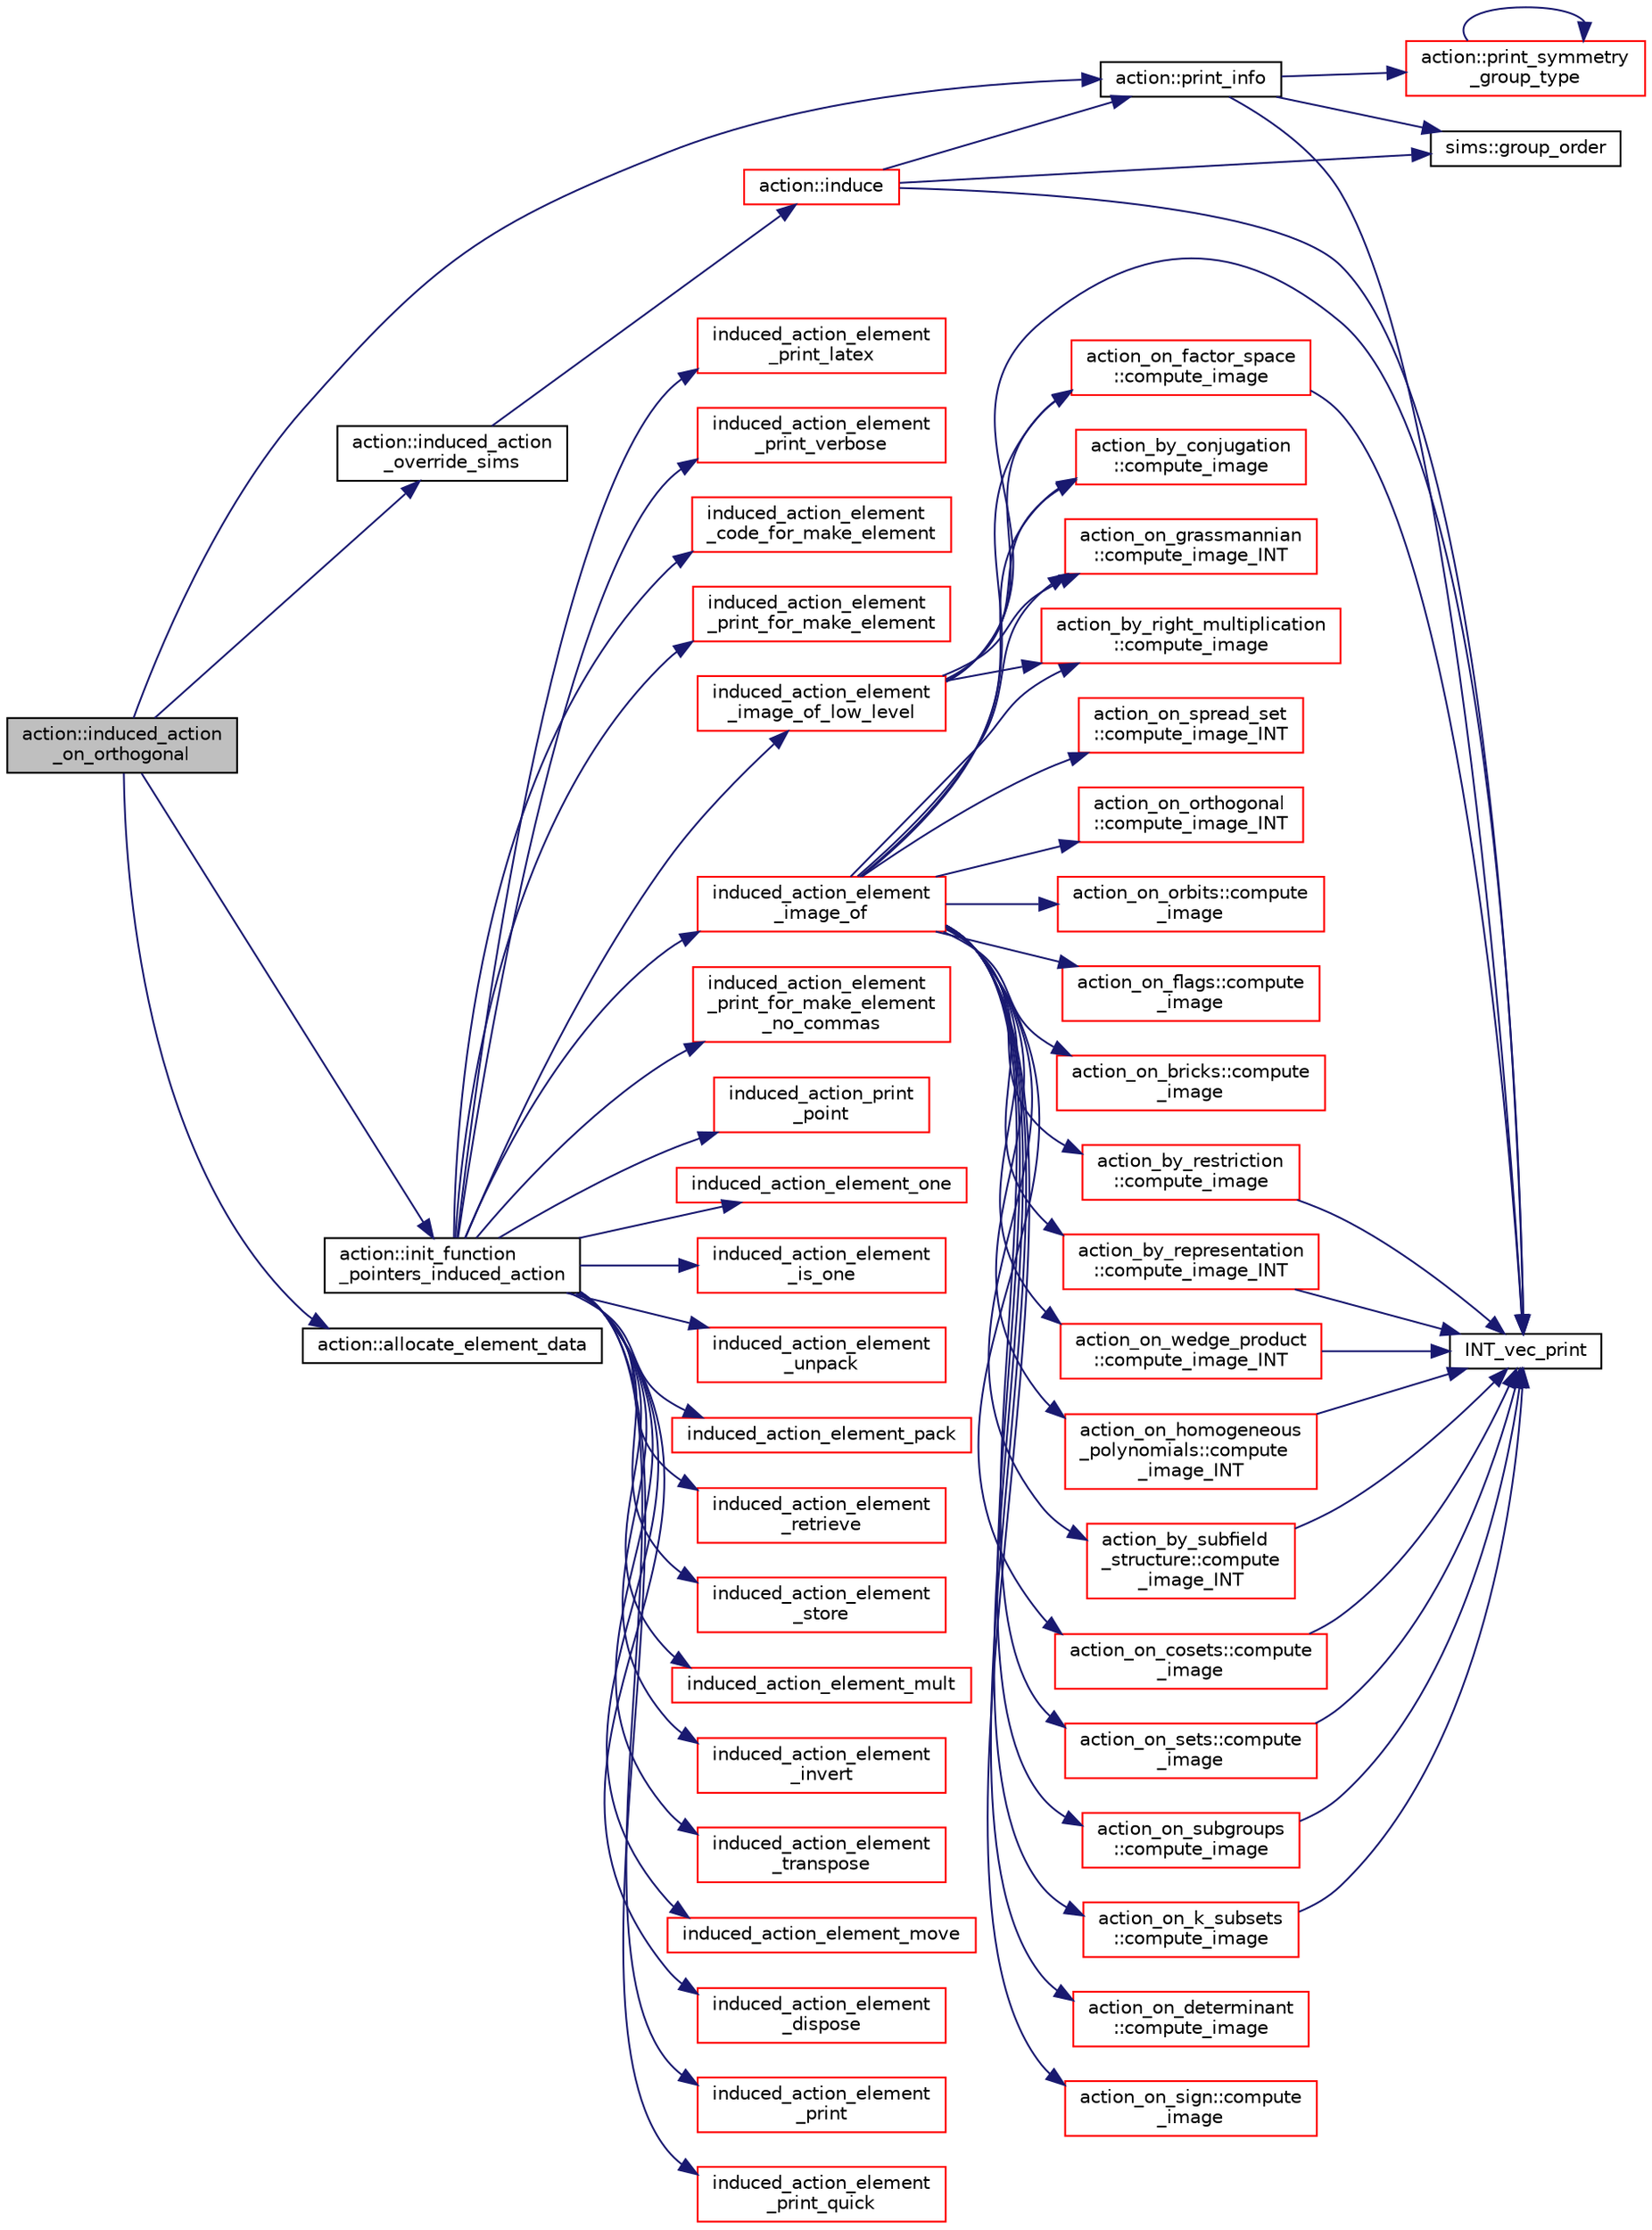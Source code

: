 digraph "action::induced_action_on_orthogonal"
{
  edge [fontname="Helvetica",fontsize="10",labelfontname="Helvetica",labelfontsize="10"];
  node [fontname="Helvetica",fontsize="10",shape=record];
  rankdir="LR";
  Node21591 [label="action::induced_action\l_on_orthogonal",height=0.2,width=0.4,color="black", fillcolor="grey75", style="filled", fontcolor="black"];
  Node21591 -> Node21592 [color="midnightblue",fontsize="10",style="solid",fontname="Helvetica"];
  Node21592 [label="action::init_function\l_pointers_induced_action",height=0.2,width=0.4,color="black", fillcolor="white", style="filled",URL="$d2/d86/classaction.html#a3b9287d084b24f7a3b9532a7589c58de"];
  Node21592 -> Node21593 [color="midnightblue",fontsize="10",style="solid",fontname="Helvetica"];
  Node21593 [label="induced_action_element\l_image_of",height=0.2,width=0.4,color="red", fillcolor="white", style="filled",URL="$dc/dd4/group__actions_8h.html#a821850d6c3988dd122de0489cd36f0f0"];
  Node21593 -> Node21594 [color="midnightblue",fontsize="10",style="solid",fontname="Helvetica"];
  Node21594 [label="action_by_right_multiplication\l::compute_image",height=0.2,width=0.4,color="red", fillcolor="white", style="filled",URL="$d5/daa/classaction__by__right__multiplication.html#a5407ada4c7d5a1775144fbaadbb8be8e"];
  Node21593 -> Node21621 [color="midnightblue",fontsize="10",style="solid",fontname="Helvetica"];
  Node21621 [label="action_by_restriction\l::compute_image",height=0.2,width=0.4,color="red", fillcolor="white", style="filled",URL="$d1/d7e/classaction__by__restriction.html#a2d669c0f0b3905fb5effc983c9fbb0cc"];
  Node21621 -> Node21597 [color="midnightblue",fontsize="10",style="solid",fontname="Helvetica"];
  Node21597 [label="INT_vec_print",height=0.2,width=0.4,color="black", fillcolor="white", style="filled",URL="$df/dbf/sajeeb_8_c.html#a79a5901af0b47dd0d694109543c027fe"];
  Node21593 -> Node21623 [color="midnightblue",fontsize="10",style="solid",fontname="Helvetica"];
  Node21623 [label="action_by_conjugation\l::compute_image",height=0.2,width=0.4,color="red", fillcolor="white", style="filled",URL="$d3/dda/classaction__by__conjugation.html#acd62853354e392089a10381a4f7c5ac6"];
  Node21593 -> Node21624 [color="midnightblue",fontsize="10",style="solid",fontname="Helvetica"];
  Node21624 [label="action_by_representation\l::compute_image_INT",height=0.2,width=0.4,color="red", fillcolor="white", style="filled",URL="$d1/d9d/classaction__by__representation.html#a8c6b43be13f3fa61c51d3c5f2a3411d4"];
  Node21624 -> Node21597 [color="midnightblue",fontsize="10",style="solid",fontname="Helvetica"];
  Node21593 -> Node21637 [color="midnightblue",fontsize="10",style="solid",fontname="Helvetica"];
  Node21637 [label="action_on_determinant\l::compute_image",height=0.2,width=0.4,color="red", fillcolor="white", style="filled",URL="$d4/d32/classaction__on__determinant.html#afc50562cf0aa95e81eb0062749dc3940"];
  Node21593 -> Node21654 [color="midnightblue",fontsize="10",style="solid",fontname="Helvetica"];
  Node21654 [label="action_on_sign::compute\l_image",height=0.2,width=0.4,color="red", fillcolor="white", style="filled",URL="$da/d06/classaction__on__sign.html#a50a03ddd12e5619d59aee3de0fb5930e"];
  Node21593 -> Node21655 [color="midnightblue",fontsize="10",style="solid",fontname="Helvetica"];
  Node21655 [label="action_on_grassmannian\l::compute_image_INT",height=0.2,width=0.4,color="red", fillcolor="white", style="filled",URL="$d9/ddf/classaction__on__grassmannian.html#a5379b51e0c1a96eaa1e087a8228604ca"];
  Node21593 -> Node21670 [color="midnightblue",fontsize="10",style="solid",fontname="Helvetica"];
  Node21670 [label="action_on_spread_set\l::compute_image_INT",height=0.2,width=0.4,color="red", fillcolor="white", style="filled",URL="$d2/d7a/classaction__on__spread__set.html#a424ae719c98b5d99978e60f8f2d65437"];
  Node21593 -> Node21700 [color="midnightblue",fontsize="10",style="solid",fontname="Helvetica"];
  Node21700 [label="action_on_orthogonal\l::compute_image_INT",height=0.2,width=0.4,color="red", fillcolor="white", style="filled",URL="$dc/d87/classaction__on__orthogonal.html#a53cee5a150163f7614151b9cd1fc06f3"];
  Node21593 -> Node21884 [color="midnightblue",fontsize="10",style="solid",fontname="Helvetica"];
  Node21884 [label="action_on_wedge_product\l::compute_image_INT",height=0.2,width=0.4,color="red", fillcolor="white", style="filled",URL="$d0/deb/classaction__on__wedge__product.html#a54b13528f0219a5c1a87386725cc9548"];
  Node21884 -> Node21597 [color="midnightblue",fontsize="10",style="solid",fontname="Helvetica"];
  Node21593 -> Node21888 [color="midnightblue",fontsize="10",style="solid",fontname="Helvetica"];
  Node21888 [label="action_on_homogeneous\l_polynomials::compute\l_image_INT",height=0.2,width=0.4,color="red", fillcolor="white", style="filled",URL="$d5/dd4/classaction__on__homogeneous__polynomials.html#a84c216eed330590e9ede771b560869ac"];
  Node21888 -> Node21597 [color="midnightblue",fontsize="10",style="solid",fontname="Helvetica"];
  Node21593 -> Node21929 [color="midnightblue",fontsize="10",style="solid",fontname="Helvetica"];
  Node21929 [label="action_by_subfield\l_structure::compute\l_image_INT",height=0.2,width=0.4,color="red", fillcolor="white", style="filled",URL="$dd/d67/classaction__by__subfield__structure.html#a63b664e5bd11f8ab01329da6916ee1e9"];
  Node21929 -> Node21597 [color="midnightblue",fontsize="10",style="solid",fontname="Helvetica"];
  Node21593 -> Node21931 [color="midnightblue",fontsize="10",style="solid",fontname="Helvetica"];
  Node21931 [label="action_on_cosets::compute\l_image",height=0.2,width=0.4,color="red", fillcolor="white", style="filled",URL="$d3/d72/classaction__on__cosets.html#a6c64ec61d7a0443041ca04ec17791dbd"];
  Node21931 -> Node21597 [color="midnightblue",fontsize="10",style="solid",fontname="Helvetica"];
  Node21593 -> Node21934 [color="midnightblue",fontsize="10",style="solid",fontname="Helvetica"];
  Node21934 [label="action_on_factor_space\l::compute_image",height=0.2,width=0.4,color="red", fillcolor="white", style="filled",URL="$d5/d25/classaction__on__factor__space.html#a217d66e7c82945006dbe143ad9c681b2"];
  Node21934 -> Node21597 [color="midnightblue",fontsize="10",style="solid",fontname="Helvetica"];
  Node21593 -> Node21940 [color="midnightblue",fontsize="10",style="solid",fontname="Helvetica"];
  Node21940 [label="action_on_sets::compute\l_image",height=0.2,width=0.4,color="red", fillcolor="white", style="filled",URL="$da/d37/classaction__on__sets.html#a4e97b6c049755220ec5a2ef12397da01"];
  Node21940 -> Node21597 [color="midnightblue",fontsize="10",style="solid",fontname="Helvetica"];
  Node21593 -> Node21945 [color="midnightblue",fontsize="10",style="solid",fontname="Helvetica"];
  Node21945 [label="action_on_subgroups\l::compute_image",height=0.2,width=0.4,color="red", fillcolor="white", style="filled",URL="$d6/da4/classaction__on__subgroups.html#a8d225ed63ea7287aecc5171cb2a49092"];
  Node21945 -> Node21597 [color="midnightblue",fontsize="10",style="solid",fontname="Helvetica"];
  Node21593 -> Node21967 [color="midnightblue",fontsize="10",style="solid",fontname="Helvetica"];
  Node21967 [label="action_on_k_subsets\l::compute_image",height=0.2,width=0.4,color="red", fillcolor="white", style="filled",URL="$d3/d04/classaction__on__k__subsets.html#ac29797ac5bdc7845956370d76d4839b7"];
  Node21967 -> Node21597 [color="midnightblue",fontsize="10",style="solid",fontname="Helvetica"];
  Node21593 -> Node21970 [color="midnightblue",fontsize="10",style="solid",fontname="Helvetica"];
  Node21970 [label="action_on_orbits::compute\l_image",height=0.2,width=0.4,color="red", fillcolor="white", style="filled",URL="$da/d89/classaction__on__orbits.html#ae32159cdaf30612c7e47de4593b32342"];
  Node21593 -> Node21972 [color="midnightblue",fontsize="10",style="solid",fontname="Helvetica"];
  Node21972 [label="action_on_flags::compute\l_image",height=0.2,width=0.4,color="red", fillcolor="white", style="filled",URL="$dd/dc4/classaction__on__flags.html#a64570f1e5af9e1767802941da51cd6b5"];
  Node21593 -> Node21979 [color="midnightblue",fontsize="10",style="solid",fontname="Helvetica"];
  Node21979 [label="action_on_bricks::compute\l_image",height=0.2,width=0.4,color="red", fillcolor="white", style="filled",URL="$de/d56/classaction__on__bricks.html#ababbf964af94938e726b7fa44424addb"];
  Node21592 -> Node21999 [color="midnightblue",fontsize="10",style="solid",fontname="Helvetica"];
  Node21999 [label="induced_action_element\l_image_of_low_level",height=0.2,width=0.4,color="red", fillcolor="white", style="filled",URL="$dc/dd4/group__actions_8h.html#aa4bc5f68829829d9a41223c260c658c5"];
  Node21999 -> Node21597 [color="midnightblue",fontsize="10",style="solid",fontname="Helvetica"];
  Node21999 -> Node21594 [color="midnightblue",fontsize="10",style="solid",fontname="Helvetica"];
  Node21999 -> Node21623 [color="midnightblue",fontsize="10",style="solid",fontname="Helvetica"];
  Node21999 -> Node21655 [color="midnightblue",fontsize="10",style="solid",fontname="Helvetica"];
  Node21999 -> Node21934 [color="midnightblue",fontsize="10",style="solid",fontname="Helvetica"];
  Node21592 -> Node22001 [color="midnightblue",fontsize="10",style="solid",fontname="Helvetica"];
  Node22001 [label="induced_action_element_one",height=0.2,width=0.4,color="red", fillcolor="white", style="filled",URL="$dc/dd4/group__actions_8h.html#a11ad8abff8304e30e16403a1975a8aab"];
  Node21592 -> Node22003 [color="midnightblue",fontsize="10",style="solid",fontname="Helvetica"];
  Node22003 [label="induced_action_element\l_is_one",height=0.2,width=0.4,color="red", fillcolor="white", style="filled",URL="$dc/dd4/group__actions_8h.html#aadb6a2b56e25c82dd455de09bb4bda82"];
  Node21592 -> Node22007 [color="midnightblue",fontsize="10",style="solid",fontname="Helvetica"];
  Node22007 [label="induced_action_element\l_unpack",height=0.2,width=0.4,color="red", fillcolor="white", style="filled",URL="$dc/dd4/group__actions_8h.html#a99c6ddc3d11eeccddf87ca23badd1890"];
  Node21592 -> Node22010 [color="midnightblue",fontsize="10",style="solid",fontname="Helvetica"];
  Node22010 [label="induced_action_element_pack",height=0.2,width=0.4,color="red", fillcolor="white", style="filled",URL="$dc/dd4/group__actions_8h.html#aa80cbe650affcff950137367a431715f"];
  Node21592 -> Node22013 [color="midnightblue",fontsize="10",style="solid",fontname="Helvetica"];
  Node22013 [label="induced_action_element\l_retrieve",height=0.2,width=0.4,color="red", fillcolor="white", style="filled",URL="$dc/dd4/group__actions_8h.html#a9e51f4ab67af75d0a12a3eb7f211a5b4"];
  Node21592 -> Node22019 [color="midnightblue",fontsize="10",style="solid",fontname="Helvetica"];
  Node22019 [label="induced_action_element\l_store",height=0.2,width=0.4,color="red", fillcolor="white", style="filled",URL="$dc/dd4/group__actions_8h.html#a23d42fb239ba7e886b1fb9fc96f1a3be"];
  Node21592 -> Node22026 [color="midnightblue",fontsize="10",style="solid",fontname="Helvetica"];
  Node22026 [label="induced_action_element_mult",height=0.2,width=0.4,color="red", fillcolor="white", style="filled",URL="$dc/dd4/group__actions_8h.html#a7b00701d128922145960b4c15307113c"];
  Node21592 -> Node22028 [color="midnightblue",fontsize="10",style="solid",fontname="Helvetica"];
  Node22028 [label="induced_action_element\l_invert",height=0.2,width=0.4,color="red", fillcolor="white", style="filled",URL="$dc/dd4/group__actions_8h.html#a9b7e3c76b30897cb2b62a974e063ce12"];
  Node21592 -> Node22030 [color="midnightblue",fontsize="10",style="solid",fontname="Helvetica"];
  Node22030 [label="induced_action_element\l_transpose",height=0.2,width=0.4,color="red", fillcolor="white", style="filled",URL="$dc/dd4/group__actions_8h.html#ad1379970ade84fe3a44f26f5ec500db4"];
  Node21592 -> Node22033 [color="midnightblue",fontsize="10",style="solid",fontname="Helvetica"];
  Node22033 [label="induced_action_element_move",height=0.2,width=0.4,color="red", fillcolor="white", style="filled",URL="$dc/dd4/group__actions_8h.html#a7b319593ee737d9c1ab5bc6223377541"];
  Node21592 -> Node22035 [color="midnightblue",fontsize="10",style="solid",fontname="Helvetica"];
  Node22035 [label="induced_action_element\l_dispose",height=0.2,width=0.4,color="red", fillcolor="white", style="filled",URL="$dc/dd4/group__actions_8h.html#a5bf4e1daf5b0e799af9e065ab8046f99"];
  Node21592 -> Node22037 [color="midnightblue",fontsize="10",style="solid",fontname="Helvetica"];
  Node22037 [label="induced_action_element\l_print",height=0.2,width=0.4,color="red", fillcolor="white", style="filled",URL="$dc/dd4/group__actions_8h.html#a670952bd230bf34b82f276deab684d23"];
  Node21592 -> Node22041 [color="midnightblue",fontsize="10",style="solid",fontname="Helvetica"];
  Node22041 [label="induced_action_element\l_print_quick",height=0.2,width=0.4,color="red", fillcolor="white", style="filled",URL="$dc/dd4/group__actions_8h.html#a91760d711eca781aa4dbee22a5fc0168"];
  Node21592 -> Node22042 [color="midnightblue",fontsize="10",style="solid",fontname="Helvetica"];
  Node22042 [label="induced_action_element\l_print_latex",height=0.2,width=0.4,color="red", fillcolor="white", style="filled",URL="$dc/dd4/group__actions_8h.html#a962508fbbbac127426c42fe5d0f147ab"];
  Node21592 -> Node22045 [color="midnightblue",fontsize="10",style="solid",fontname="Helvetica"];
  Node22045 [label="induced_action_element\l_print_verbose",height=0.2,width=0.4,color="red", fillcolor="white", style="filled",URL="$dc/dd4/group__actions_8h.html#a647a452eeefdaed4834375175fec37fc"];
  Node21592 -> Node22047 [color="midnightblue",fontsize="10",style="solid",fontname="Helvetica"];
  Node22047 [label="induced_action_element\l_code_for_make_element",height=0.2,width=0.4,color="red", fillcolor="white", style="filled",URL="$dc/dd4/group__actions_8h.html#af1c12dd980d376e72daaf9a383cebfdc"];
  Node21592 -> Node22049 [color="midnightblue",fontsize="10",style="solid",fontname="Helvetica"];
  Node22049 [label="induced_action_element\l_print_for_make_element",height=0.2,width=0.4,color="red", fillcolor="white", style="filled",URL="$dc/dd4/group__actions_8h.html#ad7e7ef951b164a7084837401e3dbc400"];
  Node21592 -> Node22051 [color="midnightblue",fontsize="10",style="solid",fontname="Helvetica"];
  Node22051 [label="induced_action_element\l_print_for_make_element\l_no_commas",height=0.2,width=0.4,color="red", fillcolor="white", style="filled",URL="$dc/dd4/group__actions_8h.html#ae151544128a85b12466172340404b955"];
  Node21592 -> Node22053 [color="midnightblue",fontsize="10",style="solid",fontname="Helvetica"];
  Node22053 [label="induced_action_print\l_point",height=0.2,width=0.4,color="red", fillcolor="white", style="filled",URL="$dc/dd4/group__actions_8h.html#af15373c64f9e8d33dd3c448d98cc2382"];
  Node21591 -> Node22055 [color="midnightblue",fontsize="10",style="solid",fontname="Helvetica"];
  Node22055 [label="action::allocate_element_data",height=0.2,width=0.4,color="black", fillcolor="white", style="filled",URL="$d2/d86/classaction.html#adc5f98db8315bfd17fcd2fbb437d8f60"];
  Node21591 -> Node22056 [color="midnightblue",fontsize="10",style="solid",fontname="Helvetica"];
  Node22056 [label="action::induced_action\l_override_sims",height=0.2,width=0.4,color="black", fillcolor="white", style="filled",URL="$d2/d86/classaction.html#ac8cc7d4543f6ef75a04777bd82ca244b"];
  Node22056 -> Node22057 [color="midnightblue",fontsize="10",style="solid",fontname="Helvetica"];
  Node22057 [label="action::induce",height=0.2,width=0.4,color="red", fillcolor="white", style="filled",URL="$d2/d86/classaction.html#a32012836490e544a15fb4596b90cb07b"];
  Node22057 -> Node22058 [color="midnightblue",fontsize="10",style="solid",fontname="Helvetica"];
  Node22058 [label="action::print_info",height=0.2,width=0.4,color="black", fillcolor="white", style="filled",URL="$d2/d86/classaction.html#a6f89e493e5c5a32e5c3b8963d438ce86"];
  Node22058 -> Node21698 [color="midnightblue",fontsize="10",style="solid",fontname="Helvetica"];
  Node21698 [label="action::print_symmetry\l_group_type",height=0.2,width=0.4,color="red", fillcolor="white", style="filled",URL="$d2/d86/classaction.html#aed811766c7e64fe2c853df8b0b67aa6e"];
  Node21698 -> Node21698 [color="midnightblue",fontsize="10",style="solid",fontname="Helvetica"];
  Node22058 -> Node21597 [color="midnightblue",fontsize="10",style="solid",fontname="Helvetica"];
  Node22058 -> Node22059 [color="midnightblue",fontsize="10",style="solid",fontname="Helvetica"];
  Node22059 [label="sims::group_order",height=0.2,width=0.4,color="black", fillcolor="white", style="filled",URL="$d9/df3/classsims.html#aa442445175656570fa35febbe790efad"];
  Node22057 -> Node22059 [color="midnightblue",fontsize="10",style="solid",fontname="Helvetica"];
  Node22057 -> Node21597 [color="midnightblue",fontsize="10",style="solid",fontname="Helvetica"];
  Node21591 -> Node22058 [color="midnightblue",fontsize="10",style="solid",fontname="Helvetica"];
}
